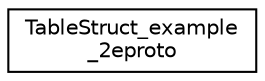 digraph "Graphical Class Hierarchy"
{
 // LATEX_PDF_SIZE
  edge [fontname="Helvetica",fontsize="10",labelfontname="Helvetica",labelfontsize="10"];
  node [fontname="Helvetica",fontsize="10",shape=record];
  rankdir="LR";
  Node0 [label="TableStruct_example\l_2eproto",height=0.2,width=0.4,color="black", fillcolor="white", style="filled",URL="$structTableStruct__example__2eproto.html",tooltip=" "];
}

